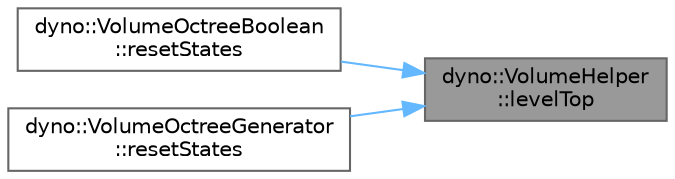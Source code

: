 digraph "dyno::VolumeHelper::levelTop"
{
 // LATEX_PDF_SIZE
  bgcolor="transparent";
  edge [fontname=Helvetica,fontsize=10,labelfontname=Helvetica,labelfontsize=10];
  node [fontname=Helvetica,fontsize=10,shape=box,height=0.2,width=0.4];
  rankdir="RL";
  Node1 [id="Node000001",label="dyno::VolumeHelper\l::levelTop",height=0.2,width=0.4,color="gray40", fillcolor="grey60", style="filled", fontcolor="black",tooltip=" "];
  Node1 -> Node2 [id="edge1_Node000001_Node000002",dir="back",color="steelblue1",style="solid",tooltip=" "];
  Node2 [id="Node000002",label="dyno::VolumeOctreeBoolean\l::resetStates",height=0.2,width=0.4,color="grey40", fillcolor="white", style="filled",URL="$classdyno_1_1_volume_octree_boolean.html#a48bdd9e9cf8f03faaf9c195c2109e271",tooltip=" "];
  Node1 -> Node3 [id="edge2_Node000001_Node000003",dir="back",color="steelblue1",style="solid",tooltip=" "];
  Node3 [id="Node000003",label="dyno::VolumeOctreeGenerator\l::resetStates",height=0.2,width=0.4,color="grey40", fillcolor="white", style="filled",URL="$classdyno_1_1_volume_octree_generator.html#a3995deaec8d79baf6df64ad779336c12",tooltip=" "];
}
